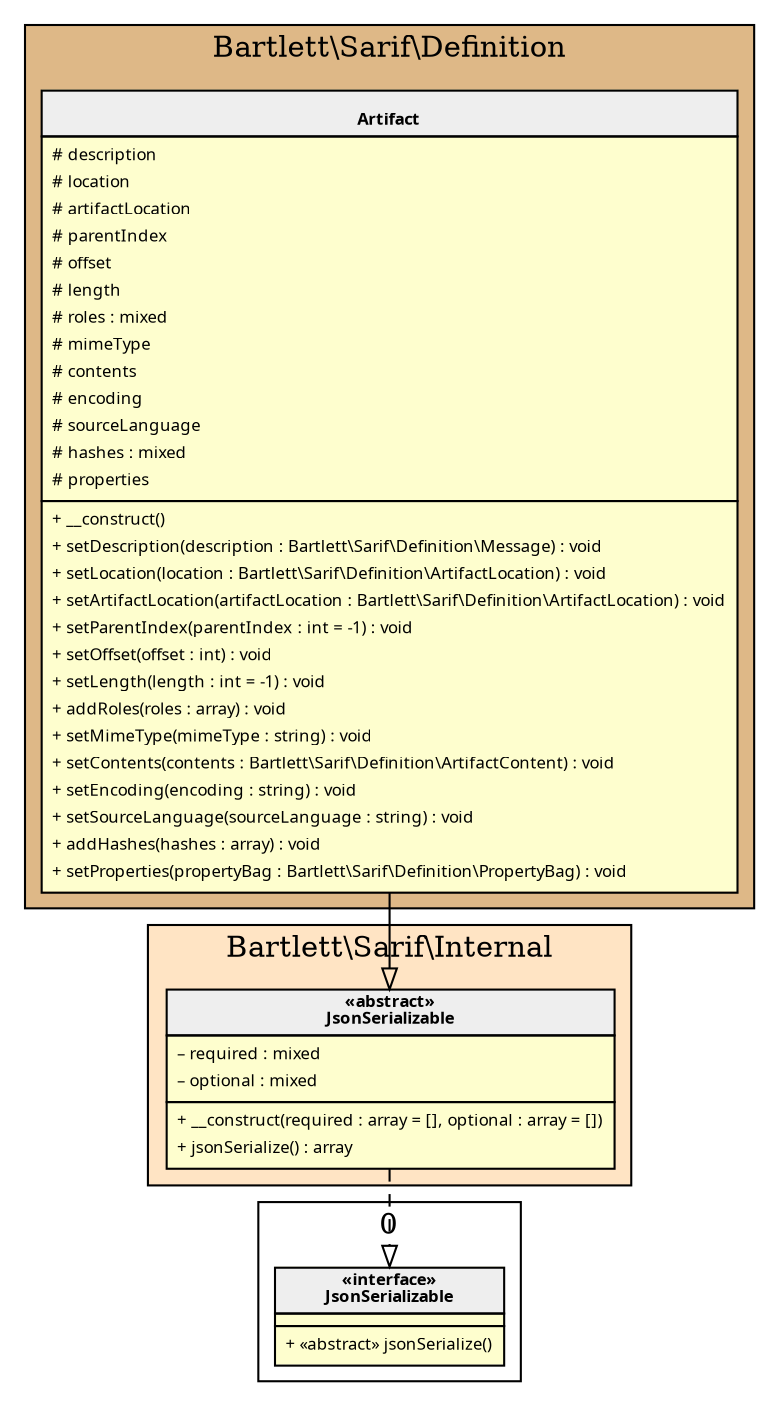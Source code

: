 digraph {
  graph [name="G" overlap="false" rankdir="TB" bgcolor="transparent"]
  node [fontname="Verdana" fontsize=8 shape="none" margin=0 fillcolor="#FEFECE" style="filled"]
  edge [fontname="Verdana" fontsize=8]
  subgraph cluster_0 {
    graph [bgcolor="BurlyWood"]
    label = "Bartlett\\Sarif\\Definition"
    "Bartlett\\Sarif\\Definition\\Artifact" [shape="none" label=<
<table cellspacing="0" border="0" cellborder="1">
    <tr><td bgcolor="#eeeeee"><b><br/>Artifact</b></td></tr>
    <tr><td><table border="0" cellspacing="0" cellpadding="2">
    <tr><td align="left"># description</td></tr>
    <tr><td align="left"># location</td></tr>
    <tr><td align="left"># artifactLocation</td></tr>
    <tr><td align="left"># parentIndex</td></tr>
    <tr><td align="left"># offset</td></tr>
    <tr><td align="left"># length</td></tr>
    <tr><td align="left"># roles : mixed</td></tr>
    <tr><td align="left"># mimeType</td></tr>
    <tr><td align="left"># contents</td></tr>
    <tr><td align="left"># encoding</td></tr>
    <tr><td align="left"># sourceLanguage</td></tr>
    <tr><td align="left"># hashes : mixed</td></tr>
    <tr><td align="left"># properties</td></tr>
</table></td></tr>
    <tr><td><table border="0" cellspacing="0" cellpadding="2">
    <tr><td align="left">+ __construct()</td></tr>
    <tr><td align="left">+ setDescription(description : Bartlett\\Sarif\\Definition\\Message) : void</td></tr>
    <tr><td align="left">+ setLocation(location : Bartlett\\Sarif\\Definition\\ArtifactLocation) : void</td></tr>
    <tr><td align="left">+ setArtifactLocation(artifactLocation : Bartlett\\Sarif\\Definition\\ArtifactLocation) : void</td></tr>
    <tr><td align="left">+ setParentIndex(parentIndex : int = -1) : void</td></tr>
    <tr><td align="left">+ setOffset(offset : int) : void</td></tr>
    <tr><td align="left">+ setLength(length : int = -1) : void</td></tr>
    <tr><td align="left">+ addRoles(roles : array) : void</td></tr>
    <tr><td align="left">+ setMimeType(mimeType : string) : void</td></tr>
    <tr><td align="left">+ setContents(contents : Bartlett\\Sarif\\Definition\\ArtifactContent) : void</td></tr>
    <tr><td align="left">+ setEncoding(encoding : string) : void</td></tr>
    <tr><td align="left">+ setSourceLanguage(sourceLanguage : string) : void</td></tr>
    <tr><td align="left">+ addHashes(hashes : array) : void</td></tr>
    <tr><td align="left">+ setProperties(propertyBag : Bartlett\\Sarif\\Definition\\PropertyBag) : void</td></tr>
</table></td></tr>
</table>>]
  }
  subgraph cluster_1 {
    graph [bgcolor="Bisque"]
    label = "Bartlett\\Sarif\\Internal"
    "Bartlett\\Sarif\\Internal\\JsonSerializable" [shape="none" label=<
<table cellspacing="0" border="0" cellborder="1">
    <tr><td bgcolor="#eeeeee"><b>«abstract»<br/>JsonSerializable</b></td></tr>
    <tr><td><table border="0" cellspacing="0" cellpadding="2">
    <tr><td align="left">– required : mixed</td></tr>
    <tr><td align="left">– optional : mixed</td></tr>
</table></td></tr>
    <tr><td><table border="0" cellspacing="0" cellpadding="2">
    <tr><td align="left">+ __construct(required : array = [], optional : array = [])</td></tr>
    <tr><td align="left">+ jsonSerialize() : array</td></tr>
</table></td></tr>
</table>>]
  }
  subgraph cluster_2 {
    label = 0
    "JsonSerializable" [shape="none" label=<
<table cellspacing="0" border="0" cellborder="1">
    <tr><td bgcolor="#eeeeee"><b>«interface»<br/>JsonSerializable</b></td></tr>
    <tr><td></td></tr>
    <tr><td><table border="0" cellspacing="0" cellpadding="2">
    <tr><td align="left">+ «abstract» jsonSerialize()</td></tr>
</table></td></tr>
</table>>]
  }
  "Bartlett\\Sarif\\Internal\\JsonSerializable" -> "JsonSerializable" [arrowhead="empty" style="dashed"]
  "Bartlett\\Sarif\\Definition\\Artifact" -> "Bartlett\\Sarif\\Internal\\JsonSerializable" [arrowhead="empty" style="filled"]
}
